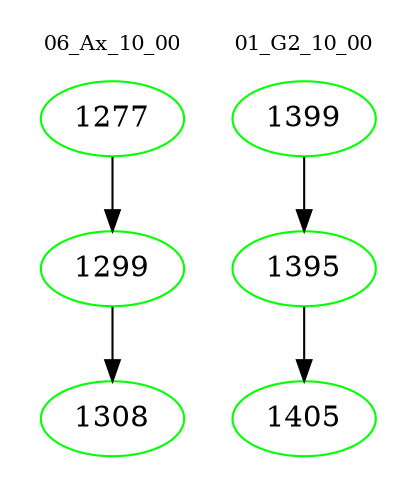 digraph{
subgraph cluster_0 {
color = white
label = "06_Ax_10_00";
fontsize=10;
T0_1277 [label="1277", color="green"]
T0_1277 -> T0_1299 [color="black"]
T0_1299 [label="1299", color="green"]
T0_1299 -> T0_1308 [color="black"]
T0_1308 [label="1308", color="green"]
}
subgraph cluster_1 {
color = white
label = "01_G2_10_00";
fontsize=10;
T1_1399 [label="1399", color="green"]
T1_1399 -> T1_1395 [color="black"]
T1_1395 [label="1395", color="green"]
T1_1395 -> T1_1405 [color="black"]
T1_1405 [label="1405", color="green"]
}
}
